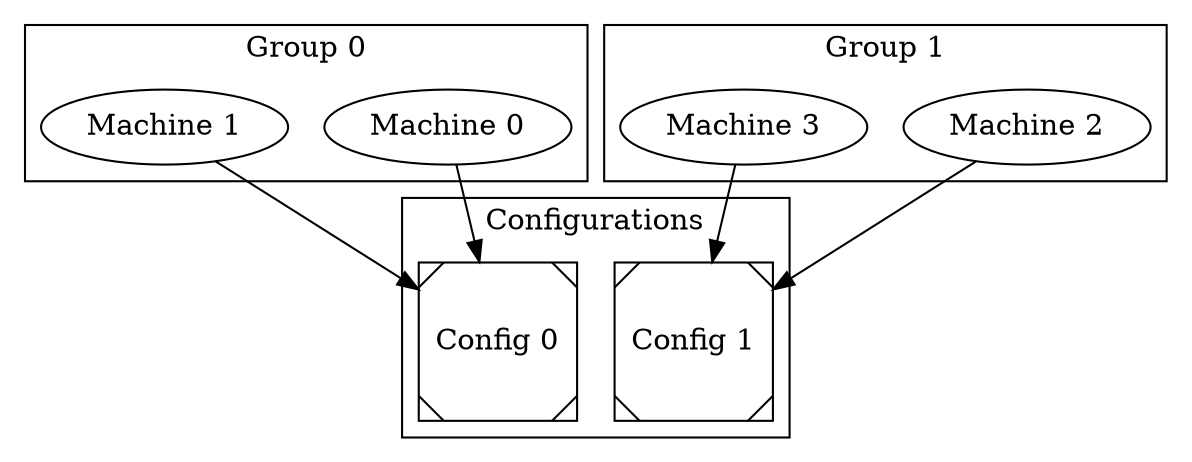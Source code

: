 digraph groups
{
    subgraph cluster_configs
    {
        label="Configurations";
        node[shape=Msquare];
        config0[label="Config 0"];
        config1[label="Config 1"];
    }
    subgraph cluster_group0
    {
        label="Group 0";
        machine0[label="Machine 0"];
        machine1[label="Machine 1"];
        machine0->config0;
        machine1->config0;
    }
    subgraph cluster_group1
    {
        label="Group 1";
        machine2[label="Machine 2"];
        machine3[label="Machine 3"];
        machine2->config1;
        machine3->config1;
    }
}

